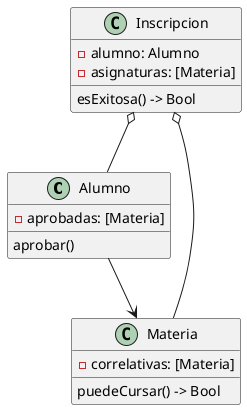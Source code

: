 @startuml

Alumno --> Materia
Inscripcion o-- Materia
Inscripcion o-- Alumno

class Inscripcion {
- alumno: Alumno
- asignaturas: [Materia]
esExitosa() -> Bool
}

class Materia {
- correlativas: [Materia]
puedeCursar() -> Bool
}

class Alumno {
- aprobadas: [Materia]
aprobar()
}

@enduml